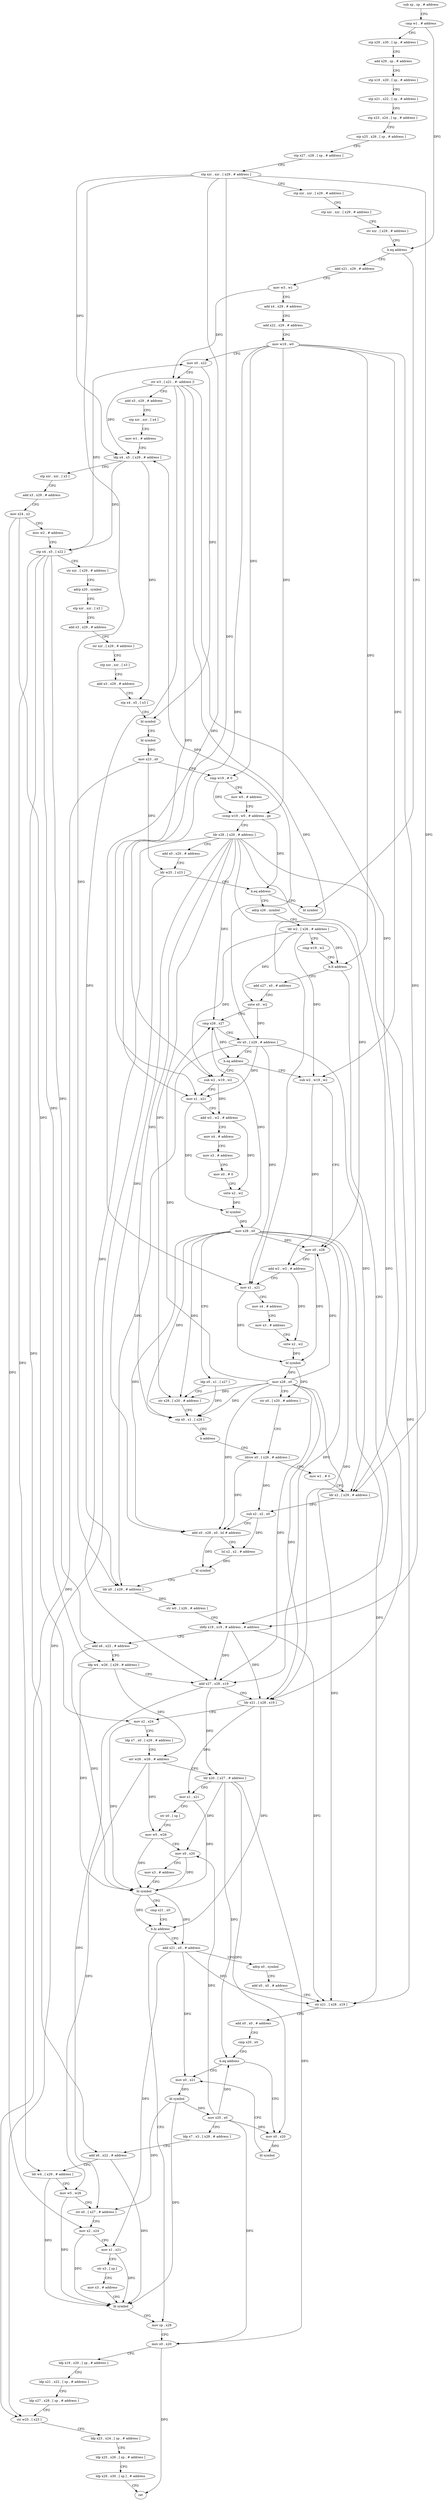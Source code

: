 digraph "func" {
"4231912" [label = "sub sp , sp , # address" ]
"4231916" [label = "cmp w1 , # address" ]
"4231920" [label = "stp x29 , x30 , [ sp , # address ]" ]
"4231924" [label = "add x29 , sp , # address" ]
"4231928" [label = "stp x19 , x20 , [ sp , # address ]" ]
"4231932" [label = "stp x21 , x22 , [ sp , # address ]" ]
"4231936" [label = "stp x23 , x24 , [ sp , # address ]" ]
"4231940" [label = "stp x25 , x26 , [ sp , # address ]" ]
"4231944" [label = "stp x27 , x28 , [ sp , # address ]" ]
"4231948" [label = "stp xzr , xzr , [ x29 , # address ]" ]
"4231952" [label = "stp xzr , xzr , [ x29 , # address ]" ]
"4231956" [label = "stp xzr , xzr , [ x29 , # address ]" ]
"4231960" [label = "str xzr , [ x29 , # address ]" ]
"4231964" [label = "b.eq address" ]
"4232468" [label = "bl symbol" ]
"4231968" [label = "add x21 , x29 , # address" ]
"4231972" [label = "mov w3 , w1" ]
"4231976" [label = "add x4 , x29 , # address" ]
"4231980" [label = "add x22 , x29 , # address" ]
"4231984" [label = "mov w19 , w0" ]
"4231988" [label = "mov x0 , x22" ]
"4231992" [label = "str w3 , [ x21 , #- address ]!" ]
"4231996" [label = "add x3 , x29 , # address" ]
"4232000" [label = "stp xzr , xzr , [ x4 ]" ]
"4232004" [label = "mov w1 , # address" ]
"4232008" [label = "ldp x4 , x5 , [ x29 , # address ]" ]
"4232012" [label = "stp xzr , xzr , [ x3 ]" ]
"4232016" [label = "add x3 , x29 , # address" ]
"4232020" [label = "mov x24 , x2" ]
"4232024" [label = "mov w2 , # address" ]
"4232028" [label = "stp x4 , x5 , [ x22 ]" ]
"4232032" [label = "str xzr , [ x29 , # address ]" ]
"4232036" [label = "adrp x20 , symbol" ]
"4232040" [label = "stp xzr , xzr , [ x3 ]" ]
"4232044" [label = "add x3 , x29 , # address" ]
"4232048" [label = "str xzr , [ x29 , # address ]" ]
"4232052" [label = "stp xzr , xzr , [ x3 ]" ]
"4232056" [label = "add x3 , x29 , # address" ]
"4232060" [label = "stp x4 , x5 , [ x3 ]" ]
"4232064" [label = "bl symbol" ]
"4232068" [label = "bl symbol" ]
"4232072" [label = "mov x23 , x0" ]
"4232076" [label = "cmp w19 , # 0" ]
"4232080" [label = "mov w0 , # address" ]
"4232084" [label = "ccmp w19 , w0 , # address , ge" ]
"4232088" [label = "ldr x28 , [ x20 , # address ]" ]
"4232092" [label = "add x0 , x20 , # address" ]
"4232096" [label = "ldr w25 , [ x23 ]" ]
"4232100" [label = "b.eq address" ]
"4232104" [label = "adrp x26 , symbol" ]
"4232108" [label = "ldr w2 , [ x26 , # address ]" ]
"4232112" [label = "cmp w19 , w2" ]
"4232116" [label = "b.lt address" ]
"4232216" [label = "sbfiz x19 , x19 , # address , # address" ]
"4232120" [label = "add x27 , x0 , # address" ]
"4232220" [label = "add x6 , x22 , # address" ]
"4232224" [label = "ldp w4 , w26 , [ x29 , # address ]" ]
"4232228" [label = "add x27 , x28 , x19" ]
"4232232" [label = "ldr x21 , [ x28 , x19 ]" ]
"4232236" [label = "mov x2 , x24" ]
"4232240" [label = "ldp x7 , x0 , [ x29 , # address ]" ]
"4232244" [label = "orr w26 , w26 , # address" ]
"4232248" [label = "ldr x20 , [ x27 , # address ]" ]
"4232252" [label = "mov x1 , x21" ]
"4232256" [label = "str x0 , [ sp ]" ]
"4232260" [label = "mov w5 , w26" ]
"4232264" [label = "mov x0 , x20" ]
"4232268" [label = "mov x3 , # address" ]
"4232272" [label = "bl symbol" ]
"4232276" [label = "cmp x21 , x0" ]
"4232280" [label = "b.hi address" ]
"4232372" [label = "mov sp , x29" ]
"4232284" [label = "add x21 , x0 , # address" ]
"4232124" [label = "sxtw x0 , w2" ]
"4232128" [label = "cmp x28 , x27" ]
"4232132" [label = "str x0 , [ x29 , # address ]" ]
"4232136" [label = "b.eq address" ]
"4232416" [label = "sub w2 , w19 , w2" ]
"4232140" [label = "sub w2 , w19 , w2" ]
"4232376" [label = "mov x0 , x20" ]
"4232380" [label = "ldp x19 , x20 , [ sp , # address ]" ]
"4232384" [label = "ldp x21 , x22 , [ sp , # address ]" ]
"4232388" [label = "ldp x27 , x28 , [ sp , # address ]" ]
"4232392" [label = "str w25 , [ x23 ]" ]
"4232396" [label = "ldp x23 , x24 , [ sp , # address ]" ]
"4232400" [label = "ldp x25 , x26 , [ sp , # address ]" ]
"4232404" [label = "ldp x29 , x30 , [ sp ] , # address" ]
"4232408" [label = "ret" ]
"4232288" [label = "adrp x0 , symbol" ]
"4232292" [label = "add x0 , x0 , # address" ]
"4232296" [label = "str x21 , [ x28 , x19 ]" ]
"4232300" [label = "add x0 , x0 , # address" ]
"4232304" [label = "cmp x20 , x0" ]
"4232308" [label = "b.eq address" ]
"4232320" [label = "mov x0 , x21" ]
"4232312" [label = "mov x0 , x20" ]
"4232420" [label = "mov x1 , x21" ]
"4232424" [label = "add w2 , w2 , # address" ]
"4232428" [label = "mov x4 , # address" ]
"4232432" [label = "mov x3 , # address" ]
"4232436" [label = "mov x0 , # 0" ]
"4232440" [label = "sxtw x2 , w2" ]
"4232444" [label = "bl symbol" ]
"4232448" [label = "mov x28 , x0" ]
"4232452" [label = "ldp x0 , x1 , [ x27 ]" ]
"4232456" [label = "str x28 , [ x20 , # address ]" ]
"4232460" [label = "stp x0 , x1 , [ x28 ]" ]
"4232464" [label = "b address" ]
"4232180" [label = "ldrsw x0 , [ x26 , # address ]" ]
"4232144" [label = "mov x0 , x28" ]
"4232148" [label = "add w2 , w2 , # address" ]
"4232152" [label = "mov x1 , x21" ]
"4232156" [label = "mov x4 , # address" ]
"4232160" [label = "mov x3 , # address" ]
"4232164" [label = "sxtw x2 , w2" ]
"4232168" [label = "bl symbol" ]
"4232172" [label = "mov x28 , x0" ]
"4232176" [label = "str x0 , [ x20 , # address ]" ]
"4232324" [label = "bl symbol" ]
"4232328" [label = "mov x20 , x0" ]
"4232332" [label = "ldp x7 , x3 , [ x29 , # address ]" ]
"4232336" [label = "add x6 , x22 , # address" ]
"4232340" [label = "ldr w4 , [ x29 , # address ]" ]
"4232344" [label = "mov w5 , w26" ]
"4232348" [label = "str x0 , [ x27 , # address ]" ]
"4232352" [label = "mov x2 , x24" ]
"4232356" [label = "mov x1 , x21" ]
"4232360" [label = "str x3 , [ sp ]" ]
"4232364" [label = "mov x3 , # address" ]
"4232368" [label = "bl symbol" ]
"4232316" [label = "bl symbol" ]
"4232184" [label = "mov w1 , # 0" ]
"4232188" [label = "ldr x2 , [ x29 , # address ]" ]
"4232192" [label = "sub x2 , x2 , x0" ]
"4232196" [label = "add x0 , x28 , x0 , lsl # address" ]
"4232200" [label = "lsl x2 , x2 , # address" ]
"4232204" [label = "bl symbol" ]
"4232208" [label = "ldr x0 , [ x29 , # address ]" ]
"4232212" [label = "str w0 , [ x26 , # address ]" ]
"4231912" -> "4231916" [ label = "CFG" ]
"4231916" -> "4231920" [ label = "CFG" ]
"4231916" -> "4231964" [ label = "DFG" ]
"4231920" -> "4231924" [ label = "CFG" ]
"4231924" -> "4231928" [ label = "CFG" ]
"4231928" -> "4231932" [ label = "CFG" ]
"4231932" -> "4231936" [ label = "CFG" ]
"4231936" -> "4231940" [ label = "CFG" ]
"4231940" -> "4231944" [ label = "CFG" ]
"4231944" -> "4231948" [ label = "CFG" ]
"4231948" -> "4231952" [ label = "CFG" ]
"4231948" -> "4232008" [ label = "DFG" ]
"4231948" -> "4232188" [ label = "DFG" ]
"4231948" -> "4232208" [ label = "DFG" ]
"4231948" -> "4232420" [ label = "DFG" ]
"4231948" -> "4232152" [ label = "DFG" ]
"4231952" -> "4231956" [ label = "CFG" ]
"4231956" -> "4231960" [ label = "CFG" ]
"4231960" -> "4231964" [ label = "CFG" ]
"4231964" -> "4232468" [ label = "CFG" ]
"4231964" -> "4231968" [ label = "CFG" ]
"4231968" -> "4231972" [ label = "CFG" ]
"4231972" -> "4231976" [ label = "CFG" ]
"4231972" -> "4231992" [ label = "DFG" ]
"4231976" -> "4231980" [ label = "CFG" ]
"4231980" -> "4231984" [ label = "CFG" ]
"4231984" -> "4231988" [ label = "CFG" ]
"4231984" -> "4232076" [ label = "DFG" ]
"4231984" -> "4232084" [ label = "DFG" ]
"4231984" -> "4232116" [ label = "DFG" ]
"4231984" -> "4232216" [ label = "DFG" ]
"4231984" -> "4232416" [ label = "DFG" ]
"4231984" -> "4232140" [ label = "DFG" ]
"4231988" -> "4231992" [ label = "CFG" ]
"4231988" -> "4232064" [ label = "DFG" ]
"4231992" -> "4231996" [ label = "CFG" ]
"4231992" -> "4232008" [ label = "DFG" ]
"4231992" -> "4232420" [ label = "DFG" ]
"4231992" -> "4232152" [ label = "DFG" ]
"4231992" -> "4232188" [ label = "DFG" ]
"4231992" -> "4232208" [ label = "DFG" ]
"4231996" -> "4232000" [ label = "CFG" ]
"4232000" -> "4232004" [ label = "CFG" ]
"4232004" -> "4232008" [ label = "CFG" ]
"4232008" -> "4232012" [ label = "CFG" ]
"4232008" -> "4232028" [ label = "DFG" ]
"4232008" -> "4232060" [ label = "DFG" ]
"4232012" -> "4232016" [ label = "CFG" ]
"4232016" -> "4232020" [ label = "CFG" ]
"4232020" -> "4232024" [ label = "CFG" ]
"4232020" -> "4232236" [ label = "DFG" ]
"4232020" -> "4232352" [ label = "DFG" ]
"4232024" -> "4232028" [ label = "CFG" ]
"4232028" -> "4232032" [ label = "CFG" ]
"4232028" -> "4231988" [ label = "DFG" ]
"4232028" -> "4232224" [ label = "DFG" ]
"4232028" -> "4232340" [ label = "DFG" ]
"4232028" -> "4232220" [ label = "DFG" ]
"4232028" -> "4232336" [ label = "DFG" ]
"4232032" -> "4232036" [ label = "CFG" ]
"4232036" -> "4232040" [ label = "CFG" ]
"4232040" -> "4232044" [ label = "CFG" ]
"4232044" -> "4232048" [ label = "CFG" ]
"4232048" -> "4232052" [ label = "CFG" ]
"4232052" -> "4232056" [ label = "CFG" ]
"4232056" -> "4232060" [ label = "CFG" ]
"4232060" -> "4232064" [ label = "CFG" ]
"4232064" -> "4232068" [ label = "CFG" ]
"4232068" -> "4232072" [ label = "DFG" ]
"4232072" -> "4232076" [ label = "CFG" ]
"4232072" -> "4232096" [ label = "DFG" ]
"4232072" -> "4232392" [ label = "DFG" ]
"4232076" -> "4232080" [ label = "CFG" ]
"4232076" -> "4232084" [ label = "DFG" ]
"4232080" -> "4232084" [ label = "CFG" ]
"4232084" -> "4232088" [ label = "CFG" ]
"4232084" -> "4232100" [ label = "DFG" ]
"4232088" -> "4232092" [ label = "CFG" ]
"4232088" -> "4232228" [ label = "DFG" ]
"4232088" -> "4232232" [ label = "DFG" ]
"4232088" -> "4232128" [ label = "DFG" ]
"4232088" -> "4232296" [ label = "DFG" ]
"4232088" -> "4232456" [ label = "DFG" ]
"4232088" -> "4232460" [ label = "DFG" ]
"4232088" -> "4232144" [ label = "DFG" ]
"4232088" -> "4232196" [ label = "DFG" ]
"4232092" -> "4232096" [ label = "CFG" ]
"4232096" -> "4232100" [ label = "CFG" ]
"4232096" -> "4232392" [ label = "DFG" ]
"4232100" -> "4232468" [ label = "CFG" ]
"4232100" -> "4232104" [ label = "CFG" ]
"4232104" -> "4232108" [ label = "CFG" ]
"4232108" -> "4232112" [ label = "CFG" ]
"4232108" -> "4232116" [ label = "DFG" ]
"4232108" -> "4232124" [ label = "DFG" ]
"4232108" -> "4232416" [ label = "DFG" ]
"4232108" -> "4232140" [ label = "DFG" ]
"4232112" -> "4232116" [ label = "CFG" ]
"4232116" -> "4232216" [ label = "CFG" ]
"4232116" -> "4232120" [ label = "CFG" ]
"4232216" -> "4232220" [ label = "CFG" ]
"4232216" -> "4232228" [ label = "DFG" ]
"4232216" -> "4232232" [ label = "DFG" ]
"4232216" -> "4232296" [ label = "DFG" ]
"4232120" -> "4232124" [ label = "CFG" ]
"4232220" -> "4232224" [ label = "CFG" ]
"4232220" -> "4232272" [ label = "DFG" ]
"4232224" -> "4232228" [ label = "CFG" ]
"4232224" -> "4232272" [ label = "DFG" ]
"4232224" -> "4232244" [ label = "DFG" ]
"4232228" -> "4232232" [ label = "CFG" ]
"4232228" -> "4232248" [ label = "DFG" ]
"4232228" -> "4232348" [ label = "DFG" ]
"4232232" -> "4232236" [ label = "CFG" ]
"4232232" -> "4232252" [ label = "DFG" ]
"4232232" -> "4232280" [ label = "DFG" ]
"4232236" -> "4232240" [ label = "CFG" ]
"4232236" -> "4232272" [ label = "DFG" ]
"4232240" -> "4232244" [ label = "CFG" ]
"4232244" -> "4232248" [ label = "CFG" ]
"4232244" -> "4232260" [ label = "DFG" ]
"4232244" -> "4232344" [ label = "DFG" ]
"4232248" -> "4232252" [ label = "CFG" ]
"4232248" -> "4232264" [ label = "DFG" ]
"4232248" -> "4232376" [ label = "DFG" ]
"4232248" -> "4232308" [ label = "DFG" ]
"4232248" -> "4232312" [ label = "DFG" ]
"4232252" -> "4232256" [ label = "CFG" ]
"4232252" -> "4232272" [ label = "DFG" ]
"4232256" -> "4232260" [ label = "CFG" ]
"4232260" -> "4232264" [ label = "CFG" ]
"4232260" -> "4232272" [ label = "DFG" ]
"4232264" -> "4232268" [ label = "CFG" ]
"4232264" -> "4232272" [ label = "DFG" ]
"4232268" -> "4232272" [ label = "CFG" ]
"4232272" -> "4232276" [ label = "CFG" ]
"4232272" -> "4232280" [ label = "DFG" ]
"4232272" -> "4232284" [ label = "DFG" ]
"4232276" -> "4232280" [ label = "CFG" ]
"4232280" -> "4232372" [ label = "CFG" ]
"4232280" -> "4232284" [ label = "CFG" ]
"4232372" -> "4232376" [ label = "CFG" ]
"4232284" -> "4232288" [ label = "CFG" ]
"4232284" -> "4232296" [ label = "DFG" ]
"4232284" -> "4232320" [ label = "DFG" ]
"4232284" -> "4232356" [ label = "DFG" ]
"4232124" -> "4232128" [ label = "CFG" ]
"4232124" -> "4232132" [ label = "DFG" ]
"4232128" -> "4232132" [ label = "CFG" ]
"4232128" -> "4232136" [ label = "DFG" ]
"4232132" -> "4232136" [ label = "CFG" ]
"4232132" -> "4232008" [ label = "DFG" ]
"4232132" -> "4232188" [ label = "DFG" ]
"4232132" -> "4232208" [ label = "DFG" ]
"4232132" -> "4232420" [ label = "DFG" ]
"4232132" -> "4232152" [ label = "DFG" ]
"4232136" -> "4232416" [ label = "CFG" ]
"4232136" -> "4232140" [ label = "CFG" ]
"4232416" -> "4232420" [ label = "CFG" ]
"4232416" -> "4232424" [ label = "DFG" ]
"4232140" -> "4232144" [ label = "CFG" ]
"4232140" -> "4232148" [ label = "DFG" ]
"4232376" -> "4232380" [ label = "CFG" ]
"4232376" -> "4232408" [ label = "DFG" ]
"4232380" -> "4232384" [ label = "CFG" ]
"4232384" -> "4232388" [ label = "CFG" ]
"4232388" -> "4232392" [ label = "CFG" ]
"4232392" -> "4232396" [ label = "CFG" ]
"4232396" -> "4232400" [ label = "CFG" ]
"4232400" -> "4232404" [ label = "CFG" ]
"4232404" -> "4232408" [ label = "CFG" ]
"4232288" -> "4232292" [ label = "CFG" ]
"4232292" -> "4232296" [ label = "CFG" ]
"4232296" -> "4232300" [ label = "CFG" ]
"4232300" -> "4232304" [ label = "CFG" ]
"4232304" -> "4232308" [ label = "CFG" ]
"4232308" -> "4232320" [ label = "CFG" ]
"4232308" -> "4232312" [ label = "CFG" ]
"4232320" -> "4232324" [ label = "DFG" ]
"4232312" -> "4232316" [ label = "DFG" ]
"4232420" -> "4232424" [ label = "CFG" ]
"4232420" -> "4232444" [ label = "DFG" ]
"4232424" -> "4232428" [ label = "CFG" ]
"4232424" -> "4232440" [ label = "DFG" ]
"4232428" -> "4232432" [ label = "CFG" ]
"4232432" -> "4232436" [ label = "CFG" ]
"4232436" -> "4232440" [ label = "CFG" ]
"4232440" -> "4232444" [ label = "DFG" ]
"4232444" -> "4232448" [ label = "DFG" ]
"4232448" -> "4232452" [ label = "CFG" ]
"4232448" -> "4232128" [ label = "DFG" ]
"4232448" -> "4232228" [ label = "DFG" ]
"4232448" -> "4232232" [ label = "DFG" ]
"4232448" -> "4232296" [ label = "DFG" ]
"4232448" -> "4232456" [ label = "DFG" ]
"4232448" -> "4232460" [ label = "DFG" ]
"4232448" -> "4232144" [ label = "DFG" ]
"4232448" -> "4232196" [ label = "DFG" ]
"4232452" -> "4232456" [ label = "CFG" ]
"4232452" -> "4232460" [ label = "DFG" ]
"4232456" -> "4232460" [ label = "CFG" ]
"4232460" -> "4232464" [ label = "CFG" ]
"4232464" -> "4232180" [ label = "CFG" ]
"4232180" -> "4232184" [ label = "CFG" ]
"4232180" -> "4232192" [ label = "DFG" ]
"4232180" -> "4232196" [ label = "DFG" ]
"4232144" -> "4232148" [ label = "CFG" ]
"4232144" -> "4232168" [ label = "DFG" ]
"4232148" -> "4232152" [ label = "CFG" ]
"4232148" -> "4232164" [ label = "DFG" ]
"4232152" -> "4232156" [ label = "CFG" ]
"4232152" -> "4232168" [ label = "DFG" ]
"4232156" -> "4232160" [ label = "CFG" ]
"4232160" -> "4232164" [ label = "CFG" ]
"4232164" -> "4232168" [ label = "DFG" ]
"4232168" -> "4232172" [ label = "DFG" ]
"4232168" -> "4232176" [ label = "DFG" ]
"4232172" -> "4232176" [ label = "CFG" ]
"4232172" -> "4232128" [ label = "DFG" ]
"4232172" -> "4232456" [ label = "DFG" ]
"4232172" -> "4232144" [ label = "DFG" ]
"4232172" -> "4232228" [ label = "DFG" ]
"4232172" -> "4232232" [ label = "DFG" ]
"4232172" -> "4232296" [ label = "DFG" ]
"4232172" -> "4232460" [ label = "DFG" ]
"4232172" -> "4232196" [ label = "DFG" ]
"4232176" -> "4232180" [ label = "CFG" ]
"4232324" -> "4232328" [ label = "DFG" ]
"4232324" -> "4232348" [ label = "DFG" ]
"4232324" -> "4232368" [ label = "DFG" ]
"4232328" -> "4232332" [ label = "CFG" ]
"4232328" -> "4232264" [ label = "DFG" ]
"4232328" -> "4232376" [ label = "DFG" ]
"4232328" -> "4232308" [ label = "DFG" ]
"4232328" -> "4232312" [ label = "DFG" ]
"4232332" -> "4232336" [ label = "CFG" ]
"4232336" -> "4232340" [ label = "CFG" ]
"4232336" -> "4232368" [ label = "DFG" ]
"4232340" -> "4232344" [ label = "CFG" ]
"4232340" -> "4232368" [ label = "DFG" ]
"4232344" -> "4232348" [ label = "CFG" ]
"4232344" -> "4232368" [ label = "DFG" ]
"4232348" -> "4232352" [ label = "CFG" ]
"4232352" -> "4232356" [ label = "CFG" ]
"4232352" -> "4232368" [ label = "DFG" ]
"4232356" -> "4232360" [ label = "CFG" ]
"4232356" -> "4232368" [ label = "DFG" ]
"4232360" -> "4232364" [ label = "CFG" ]
"4232364" -> "4232368" [ label = "CFG" ]
"4232368" -> "4232372" [ label = "CFG" ]
"4232316" -> "4232320" [ label = "CFG" ]
"4232184" -> "4232188" [ label = "CFG" ]
"4232188" -> "4232192" [ label = "DFG" ]
"4232192" -> "4232196" [ label = "CFG" ]
"4232192" -> "4232200" [ label = "DFG" ]
"4232196" -> "4232200" [ label = "CFG" ]
"4232196" -> "4232204" [ label = "DFG" ]
"4232200" -> "4232204" [ label = "DFG" ]
"4232204" -> "4232208" [ label = "CFG" ]
"4232208" -> "4232212" [ label = "DFG" ]
"4232212" -> "4232216" [ label = "CFG" ]
}
